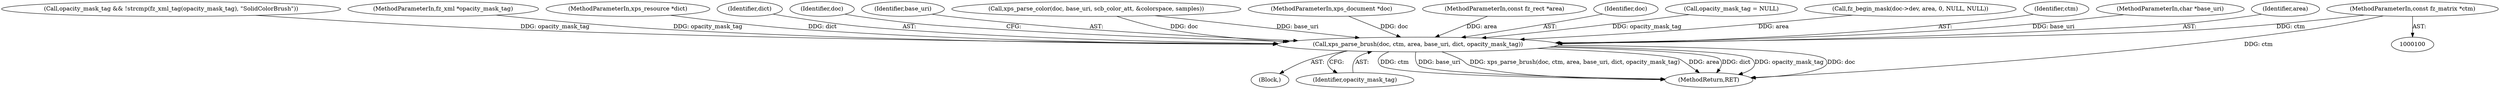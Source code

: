 digraph "0_ghostscript_60dabde18d7fe12b19da8b509bdfee9cc886aafc@pointer" {
"1000102" [label="(MethodParameterIn,const fz_matrix *ctm)"];
"1000223" [label="(Call,xps_parse_brush(doc, ctm, area, base_uri, dict, opacity_mask_tag))"];
"1000214" [label="(Block,)"];
"1000127" [label="(Call,opacity_mask_tag && !strcmp(fz_xml_tag(opacity_mask_tag), \"SolidColorBrush\"))"];
"1000107" [label="(MethodParameterIn,fz_xml *opacity_mask_tag)"];
"1000105" [label="(MethodParameterIn,xps_resource *dict)"];
"1000228" [label="(Identifier,dict)"];
"1000229" [label="(Identifier,opacity_mask_tag)"];
"1000232" [label="(Identifier,doc)"];
"1000227" [label="(Identifier,base_uri)"];
"1000160" [label="(Call,xps_parse_color(doc, base_uri, scb_color_att, &colorspace, samples))"];
"1000101" [label="(MethodParameterIn,xps_document *doc)"];
"1000103" [label="(MethodParameterIn,const fz_rect *area)"];
"1000224" [label="(Identifier,doc)"];
"1000174" [label="(Call,opacity_mask_tag = NULL)"];
"1000215" [label="(Call,fz_begin_mask(doc->dev, area, 0, NULL, NULL))"];
"1000223" [label="(Call,xps_parse_brush(doc, ctm, area, base_uri, dict, opacity_mask_tag))"];
"1000225" [label="(Identifier,ctm)"];
"1000104" [label="(MethodParameterIn,char *base_uri)"];
"1000102" [label="(MethodParameterIn,const fz_matrix *ctm)"];
"1000234" [label="(MethodReturn,RET)"];
"1000226" [label="(Identifier,area)"];
"1000102" -> "1000100"  [label="AST: "];
"1000102" -> "1000234"  [label="DDG: ctm"];
"1000102" -> "1000223"  [label="DDG: ctm"];
"1000223" -> "1000214"  [label="AST: "];
"1000223" -> "1000229"  [label="CFG: "];
"1000224" -> "1000223"  [label="AST: "];
"1000225" -> "1000223"  [label="AST: "];
"1000226" -> "1000223"  [label="AST: "];
"1000227" -> "1000223"  [label="AST: "];
"1000228" -> "1000223"  [label="AST: "];
"1000229" -> "1000223"  [label="AST: "];
"1000232" -> "1000223"  [label="CFG: "];
"1000223" -> "1000234"  [label="DDG: ctm"];
"1000223" -> "1000234"  [label="DDG: base_uri"];
"1000223" -> "1000234"  [label="DDG: xps_parse_brush(doc, ctm, area, base_uri, dict, opacity_mask_tag)"];
"1000223" -> "1000234"  [label="DDG: area"];
"1000223" -> "1000234"  [label="DDG: dict"];
"1000223" -> "1000234"  [label="DDG: opacity_mask_tag"];
"1000223" -> "1000234"  [label="DDG: doc"];
"1000160" -> "1000223"  [label="DDG: doc"];
"1000160" -> "1000223"  [label="DDG: base_uri"];
"1000101" -> "1000223"  [label="DDG: doc"];
"1000215" -> "1000223"  [label="DDG: area"];
"1000103" -> "1000223"  [label="DDG: area"];
"1000104" -> "1000223"  [label="DDG: base_uri"];
"1000105" -> "1000223"  [label="DDG: dict"];
"1000127" -> "1000223"  [label="DDG: opacity_mask_tag"];
"1000174" -> "1000223"  [label="DDG: opacity_mask_tag"];
"1000107" -> "1000223"  [label="DDG: opacity_mask_tag"];
}
